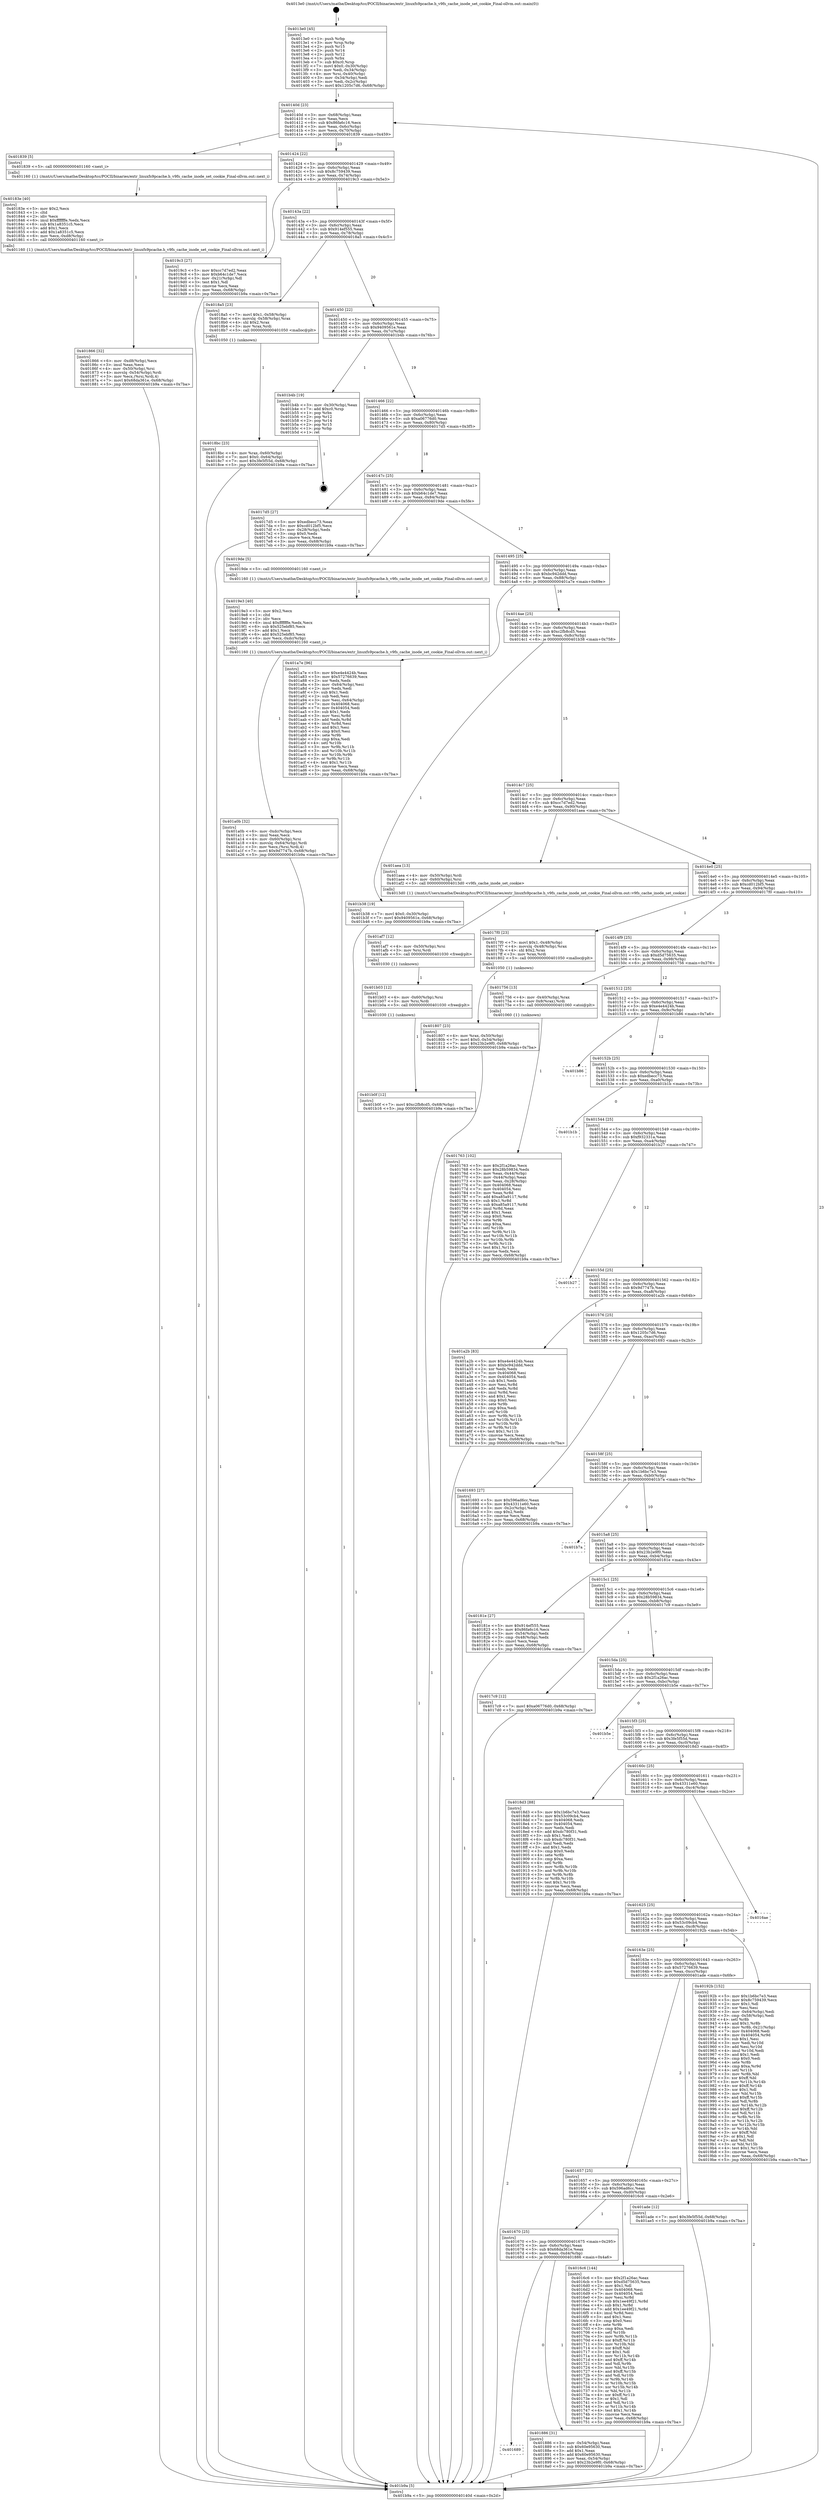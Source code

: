 digraph "0x4013e0" {
  label = "0x4013e0 (/mnt/c/Users/mathe/Desktop/tcc/POCII/binaries/extr_linuxfs9pcache.h_v9fs_cache_inode_set_cookie_Final-ollvm.out::main(0))"
  labelloc = "t"
  node[shape=record]

  Entry [label="",width=0.3,height=0.3,shape=circle,fillcolor=black,style=filled]
  "0x40140d" [label="{
     0x40140d [23]\l
     | [instrs]\l
     &nbsp;&nbsp;0x40140d \<+3\>: mov -0x68(%rbp),%eax\l
     &nbsp;&nbsp;0x401410 \<+2\>: mov %eax,%ecx\l
     &nbsp;&nbsp;0x401412 \<+6\>: sub $0x86fa6c16,%ecx\l
     &nbsp;&nbsp;0x401418 \<+3\>: mov %eax,-0x6c(%rbp)\l
     &nbsp;&nbsp;0x40141b \<+3\>: mov %ecx,-0x70(%rbp)\l
     &nbsp;&nbsp;0x40141e \<+6\>: je 0000000000401839 \<main+0x459\>\l
  }"]
  "0x401839" [label="{
     0x401839 [5]\l
     | [instrs]\l
     &nbsp;&nbsp;0x401839 \<+5\>: call 0000000000401160 \<next_i\>\l
     | [calls]\l
     &nbsp;&nbsp;0x401160 \{1\} (/mnt/c/Users/mathe/Desktop/tcc/POCII/binaries/extr_linuxfs9pcache.h_v9fs_cache_inode_set_cookie_Final-ollvm.out::next_i)\l
  }"]
  "0x401424" [label="{
     0x401424 [22]\l
     | [instrs]\l
     &nbsp;&nbsp;0x401424 \<+5\>: jmp 0000000000401429 \<main+0x49\>\l
     &nbsp;&nbsp;0x401429 \<+3\>: mov -0x6c(%rbp),%eax\l
     &nbsp;&nbsp;0x40142c \<+5\>: sub $0x8c759439,%eax\l
     &nbsp;&nbsp;0x401431 \<+3\>: mov %eax,-0x74(%rbp)\l
     &nbsp;&nbsp;0x401434 \<+6\>: je 00000000004019c3 \<main+0x5e3\>\l
  }"]
  Exit [label="",width=0.3,height=0.3,shape=circle,fillcolor=black,style=filled,peripheries=2]
  "0x4019c3" [label="{
     0x4019c3 [27]\l
     | [instrs]\l
     &nbsp;&nbsp;0x4019c3 \<+5\>: mov $0xcc7d7ed2,%eax\l
     &nbsp;&nbsp;0x4019c8 \<+5\>: mov $0xb64c1de7,%ecx\l
     &nbsp;&nbsp;0x4019cd \<+3\>: mov -0x21(%rbp),%dl\l
     &nbsp;&nbsp;0x4019d0 \<+3\>: test $0x1,%dl\l
     &nbsp;&nbsp;0x4019d3 \<+3\>: cmovne %ecx,%eax\l
     &nbsp;&nbsp;0x4019d6 \<+3\>: mov %eax,-0x68(%rbp)\l
     &nbsp;&nbsp;0x4019d9 \<+5\>: jmp 0000000000401b9a \<main+0x7ba\>\l
  }"]
  "0x40143a" [label="{
     0x40143a [22]\l
     | [instrs]\l
     &nbsp;&nbsp;0x40143a \<+5\>: jmp 000000000040143f \<main+0x5f\>\l
     &nbsp;&nbsp;0x40143f \<+3\>: mov -0x6c(%rbp),%eax\l
     &nbsp;&nbsp;0x401442 \<+5\>: sub $0x914ef555,%eax\l
     &nbsp;&nbsp;0x401447 \<+3\>: mov %eax,-0x78(%rbp)\l
     &nbsp;&nbsp;0x40144a \<+6\>: je 00000000004018a5 \<main+0x4c5\>\l
  }"]
  "0x401b0f" [label="{
     0x401b0f [12]\l
     | [instrs]\l
     &nbsp;&nbsp;0x401b0f \<+7\>: movl $0xc2fb8cd5,-0x68(%rbp)\l
     &nbsp;&nbsp;0x401b16 \<+5\>: jmp 0000000000401b9a \<main+0x7ba\>\l
  }"]
  "0x4018a5" [label="{
     0x4018a5 [23]\l
     | [instrs]\l
     &nbsp;&nbsp;0x4018a5 \<+7\>: movl $0x1,-0x58(%rbp)\l
     &nbsp;&nbsp;0x4018ac \<+4\>: movslq -0x58(%rbp),%rax\l
     &nbsp;&nbsp;0x4018b0 \<+4\>: shl $0x2,%rax\l
     &nbsp;&nbsp;0x4018b4 \<+3\>: mov %rax,%rdi\l
     &nbsp;&nbsp;0x4018b7 \<+5\>: call 0000000000401050 \<malloc@plt\>\l
     | [calls]\l
     &nbsp;&nbsp;0x401050 \{1\} (unknown)\l
  }"]
  "0x401450" [label="{
     0x401450 [22]\l
     | [instrs]\l
     &nbsp;&nbsp;0x401450 \<+5\>: jmp 0000000000401455 \<main+0x75\>\l
     &nbsp;&nbsp;0x401455 \<+3\>: mov -0x6c(%rbp),%eax\l
     &nbsp;&nbsp;0x401458 \<+5\>: sub $0x9409561e,%eax\l
     &nbsp;&nbsp;0x40145d \<+3\>: mov %eax,-0x7c(%rbp)\l
     &nbsp;&nbsp;0x401460 \<+6\>: je 0000000000401b4b \<main+0x76b\>\l
  }"]
  "0x401b03" [label="{
     0x401b03 [12]\l
     | [instrs]\l
     &nbsp;&nbsp;0x401b03 \<+4\>: mov -0x60(%rbp),%rsi\l
     &nbsp;&nbsp;0x401b07 \<+3\>: mov %rsi,%rdi\l
     &nbsp;&nbsp;0x401b0a \<+5\>: call 0000000000401030 \<free@plt\>\l
     | [calls]\l
     &nbsp;&nbsp;0x401030 \{1\} (unknown)\l
  }"]
  "0x401b4b" [label="{
     0x401b4b [19]\l
     | [instrs]\l
     &nbsp;&nbsp;0x401b4b \<+3\>: mov -0x30(%rbp),%eax\l
     &nbsp;&nbsp;0x401b4e \<+7\>: add $0xc0,%rsp\l
     &nbsp;&nbsp;0x401b55 \<+1\>: pop %rbx\l
     &nbsp;&nbsp;0x401b56 \<+2\>: pop %r12\l
     &nbsp;&nbsp;0x401b58 \<+2\>: pop %r14\l
     &nbsp;&nbsp;0x401b5a \<+2\>: pop %r15\l
     &nbsp;&nbsp;0x401b5c \<+1\>: pop %rbp\l
     &nbsp;&nbsp;0x401b5d \<+1\>: ret\l
  }"]
  "0x401466" [label="{
     0x401466 [22]\l
     | [instrs]\l
     &nbsp;&nbsp;0x401466 \<+5\>: jmp 000000000040146b \<main+0x8b\>\l
     &nbsp;&nbsp;0x40146b \<+3\>: mov -0x6c(%rbp),%eax\l
     &nbsp;&nbsp;0x40146e \<+5\>: sub $0xa06776d0,%eax\l
     &nbsp;&nbsp;0x401473 \<+3\>: mov %eax,-0x80(%rbp)\l
     &nbsp;&nbsp;0x401476 \<+6\>: je 00000000004017d5 \<main+0x3f5\>\l
  }"]
  "0x401af7" [label="{
     0x401af7 [12]\l
     | [instrs]\l
     &nbsp;&nbsp;0x401af7 \<+4\>: mov -0x50(%rbp),%rsi\l
     &nbsp;&nbsp;0x401afb \<+3\>: mov %rsi,%rdi\l
     &nbsp;&nbsp;0x401afe \<+5\>: call 0000000000401030 \<free@plt\>\l
     | [calls]\l
     &nbsp;&nbsp;0x401030 \{1\} (unknown)\l
  }"]
  "0x4017d5" [label="{
     0x4017d5 [27]\l
     | [instrs]\l
     &nbsp;&nbsp;0x4017d5 \<+5\>: mov $0xedbecc73,%eax\l
     &nbsp;&nbsp;0x4017da \<+5\>: mov $0xcd012bf5,%ecx\l
     &nbsp;&nbsp;0x4017df \<+3\>: mov -0x28(%rbp),%edx\l
     &nbsp;&nbsp;0x4017e2 \<+3\>: cmp $0x0,%edx\l
     &nbsp;&nbsp;0x4017e5 \<+3\>: cmove %ecx,%eax\l
     &nbsp;&nbsp;0x4017e8 \<+3\>: mov %eax,-0x68(%rbp)\l
     &nbsp;&nbsp;0x4017eb \<+5\>: jmp 0000000000401b9a \<main+0x7ba\>\l
  }"]
  "0x40147c" [label="{
     0x40147c [25]\l
     | [instrs]\l
     &nbsp;&nbsp;0x40147c \<+5\>: jmp 0000000000401481 \<main+0xa1\>\l
     &nbsp;&nbsp;0x401481 \<+3\>: mov -0x6c(%rbp),%eax\l
     &nbsp;&nbsp;0x401484 \<+5\>: sub $0xb64c1de7,%eax\l
     &nbsp;&nbsp;0x401489 \<+6\>: mov %eax,-0x84(%rbp)\l
     &nbsp;&nbsp;0x40148f \<+6\>: je 00000000004019de \<main+0x5fe\>\l
  }"]
  "0x401a0b" [label="{
     0x401a0b [32]\l
     | [instrs]\l
     &nbsp;&nbsp;0x401a0b \<+6\>: mov -0xdc(%rbp),%ecx\l
     &nbsp;&nbsp;0x401a11 \<+3\>: imul %eax,%ecx\l
     &nbsp;&nbsp;0x401a14 \<+4\>: mov -0x60(%rbp),%rsi\l
     &nbsp;&nbsp;0x401a18 \<+4\>: movslq -0x64(%rbp),%rdi\l
     &nbsp;&nbsp;0x401a1c \<+3\>: mov %ecx,(%rsi,%rdi,4)\l
     &nbsp;&nbsp;0x401a1f \<+7\>: movl $0x9d7747b,-0x68(%rbp)\l
     &nbsp;&nbsp;0x401a26 \<+5\>: jmp 0000000000401b9a \<main+0x7ba\>\l
  }"]
  "0x4019de" [label="{
     0x4019de [5]\l
     | [instrs]\l
     &nbsp;&nbsp;0x4019de \<+5\>: call 0000000000401160 \<next_i\>\l
     | [calls]\l
     &nbsp;&nbsp;0x401160 \{1\} (/mnt/c/Users/mathe/Desktop/tcc/POCII/binaries/extr_linuxfs9pcache.h_v9fs_cache_inode_set_cookie_Final-ollvm.out::next_i)\l
  }"]
  "0x401495" [label="{
     0x401495 [25]\l
     | [instrs]\l
     &nbsp;&nbsp;0x401495 \<+5\>: jmp 000000000040149a \<main+0xba\>\l
     &nbsp;&nbsp;0x40149a \<+3\>: mov -0x6c(%rbp),%eax\l
     &nbsp;&nbsp;0x40149d \<+5\>: sub $0xbc942ddd,%eax\l
     &nbsp;&nbsp;0x4014a2 \<+6\>: mov %eax,-0x88(%rbp)\l
     &nbsp;&nbsp;0x4014a8 \<+6\>: je 0000000000401a7e \<main+0x69e\>\l
  }"]
  "0x4019e3" [label="{
     0x4019e3 [40]\l
     | [instrs]\l
     &nbsp;&nbsp;0x4019e3 \<+5\>: mov $0x2,%ecx\l
     &nbsp;&nbsp;0x4019e8 \<+1\>: cltd\l
     &nbsp;&nbsp;0x4019e9 \<+2\>: idiv %ecx\l
     &nbsp;&nbsp;0x4019eb \<+6\>: imul $0xfffffffe,%edx,%ecx\l
     &nbsp;&nbsp;0x4019f1 \<+6\>: sub $0x525ebf85,%ecx\l
     &nbsp;&nbsp;0x4019f7 \<+3\>: add $0x1,%ecx\l
     &nbsp;&nbsp;0x4019fa \<+6\>: add $0x525ebf85,%ecx\l
     &nbsp;&nbsp;0x401a00 \<+6\>: mov %ecx,-0xdc(%rbp)\l
     &nbsp;&nbsp;0x401a06 \<+5\>: call 0000000000401160 \<next_i\>\l
     | [calls]\l
     &nbsp;&nbsp;0x401160 \{1\} (/mnt/c/Users/mathe/Desktop/tcc/POCII/binaries/extr_linuxfs9pcache.h_v9fs_cache_inode_set_cookie_Final-ollvm.out::next_i)\l
  }"]
  "0x401a7e" [label="{
     0x401a7e [96]\l
     | [instrs]\l
     &nbsp;&nbsp;0x401a7e \<+5\>: mov $0xe4e4424b,%eax\l
     &nbsp;&nbsp;0x401a83 \<+5\>: mov $0x57276639,%ecx\l
     &nbsp;&nbsp;0x401a88 \<+2\>: xor %edx,%edx\l
     &nbsp;&nbsp;0x401a8a \<+3\>: mov -0x64(%rbp),%esi\l
     &nbsp;&nbsp;0x401a8d \<+2\>: mov %edx,%edi\l
     &nbsp;&nbsp;0x401a8f \<+3\>: sub $0x1,%edi\l
     &nbsp;&nbsp;0x401a92 \<+2\>: sub %edi,%esi\l
     &nbsp;&nbsp;0x401a94 \<+3\>: mov %esi,-0x64(%rbp)\l
     &nbsp;&nbsp;0x401a97 \<+7\>: mov 0x404068,%esi\l
     &nbsp;&nbsp;0x401a9e \<+7\>: mov 0x404054,%edi\l
     &nbsp;&nbsp;0x401aa5 \<+3\>: sub $0x1,%edx\l
     &nbsp;&nbsp;0x401aa8 \<+3\>: mov %esi,%r8d\l
     &nbsp;&nbsp;0x401aab \<+3\>: add %edx,%r8d\l
     &nbsp;&nbsp;0x401aae \<+4\>: imul %r8d,%esi\l
     &nbsp;&nbsp;0x401ab2 \<+3\>: and $0x1,%esi\l
     &nbsp;&nbsp;0x401ab5 \<+3\>: cmp $0x0,%esi\l
     &nbsp;&nbsp;0x401ab8 \<+4\>: sete %r9b\l
     &nbsp;&nbsp;0x401abc \<+3\>: cmp $0xa,%edi\l
     &nbsp;&nbsp;0x401abf \<+4\>: setl %r10b\l
     &nbsp;&nbsp;0x401ac3 \<+3\>: mov %r9b,%r11b\l
     &nbsp;&nbsp;0x401ac6 \<+3\>: and %r10b,%r11b\l
     &nbsp;&nbsp;0x401ac9 \<+3\>: xor %r10b,%r9b\l
     &nbsp;&nbsp;0x401acc \<+3\>: or %r9b,%r11b\l
     &nbsp;&nbsp;0x401acf \<+4\>: test $0x1,%r11b\l
     &nbsp;&nbsp;0x401ad3 \<+3\>: cmovne %ecx,%eax\l
     &nbsp;&nbsp;0x401ad6 \<+3\>: mov %eax,-0x68(%rbp)\l
     &nbsp;&nbsp;0x401ad9 \<+5\>: jmp 0000000000401b9a \<main+0x7ba\>\l
  }"]
  "0x4014ae" [label="{
     0x4014ae [25]\l
     | [instrs]\l
     &nbsp;&nbsp;0x4014ae \<+5\>: jmp 00000000004014b3 \<main+0xd3\>\l
     &nbsp;&nbsp;0x4014b3 \<+3\>: mov -0x6c(%rbp),%eax\l
     &nbsp;&nbsp;0x4014b6 \<+5\>: sub $0xc2fb8cd5,%eax\l
     &nbsp;&nbsp;0x4014bb \<+6\>: mov %eax,-0x8c(%rbp)\l
     &nbsp;&nbsp;0x4014c1 \<+6\>: je 0000000000401b38 \<main+0x758\>\l
  }"]
  "0x4018bc" [label="{
     0x4018bc [23]\l
     | [instrs]\l
     &nbsp;&nbsp;0x4018bc \<+4\>: mov %rax,-0x60(%rbp)\l
     &nbsp;&nbsp;0x4018c0 \<+7\>: movl $0x0,-0x64(%rbp)\l
     &nbsp;&nbsp;0x4018c7 \<+7\>: movl $0x3fe5f55d,-0x68(%rbp)\l
     &nbsp;&nbsp;0x4018ce \<+5\>: jmp 0000000000401b9a \<main+0x7ba\>\l
  }"]
  "0x401b38" [label="{
     0x401b38 [19]\l
     | [instrs]\l
     &nbsp;&nbsp;0x401b38 \<+7\>: movl $0x0,-0x30(%rbp)\l
     &nbsp;&nbsp;0x401b3f \<+7\>: movl $0x9409561e,-0x68(%rbp)\l
     &nbsp;&nbsp;0x401b46 \<+5\>: jmp 0000000000401b9a \<main+0x7ba\>\l
  }"]
  "0x4014c7" [label="{
     0x4014c7 [25]\l
     | [instrs]\l
     &nbsp;&nbsp;0x4014c7 \<+5\>: jmp 00000000004014cc \<main+0xec\>\l
     &nbsp;&nbsp;0x4014cc \<+3\>: mov -0x6c(%rbp),%eax\l
     &nbsp;&nbsp;0x4014cf \<+5\>: sub $0xcc7d7ed2,%eax\l
     &nbsp;&nbsp;0x4014d4 \<+6\>: mov %eax,-0x90(%rbp)\l
     &nbsp;&nbsp;0x4014da \<+6\>: je 0000000000401aea \<main+0x70a\>\l
  }"]
  "0x401689" [label="{
     0x401689\l
  }", style=dashed]
  "0x401aea" [label="{
     0x401aea [13]\l
     | [instrs]\l
     &nbsp;&nbsp;0x401aea \<+4\>: mov -0x50(%rbp),%rdi\l
     &nbsp;&nbsp;0x401aee \<+4\>: mov -0x60(%rbp),%rsi\l
     &nbsp;&nbsp;0x401af2 \<+5\>: call 00000000004013d0 \<v9fs_cache_inode_set_cookie\>\l
     | [calls]\l
     &nbsp;&nbsp;0x4013d0 \{1\} (/mnt/c/Users/mathe/Desktop/tcc/POCII/binaries/extr_linuxfs9pcache.h_v9fs_cache_inode_set_cookie_Final-ollvm.out::v9fs_cache_inode_set_cookie)\l
  }"]
  "0x4014e0" [label="{
     0x4014e0 [25]\l
     | [instrs]\l
     &nbsp;&nbsp;0x4014e0 \<+5\>: jmp 00000000004014e5 \<main+0x105\>\l
     &nbsp;&nbsp;0x4014e5 \<+3\>: mov -0x6c(%rbp),%eax\l
     &nbsp;&nbsp;0x4014e8 \<+5\>: sub $0xcd012bf5,%eax\l
     &nbsp;&nbsp;0x4014ed \<+6\>: mov %eax,-0x94(%rbp)\l
     &nbsp;&nbsp;0x4014f3 \<+6\>: je 00000000004017f0 \<main+0x410\>\l
  }"]
  "0x401886" [label="{
     0x401886 [31]\l
     | [instrs]\l
     &nbsp;&nbsp;0x401886 \<+3\>: mov -0x54(%rbp),%eax\l
     &nbsp;&nbsp;0x401889 \<+5\>: sub $0x60e95630,%eax\l
     &nbsp;&nbsp;0x40188e \<+3\>: add $0x1,%eax\l
     &nbsp;&nbsp;0x401891 \<+5\>: add $0x60e95630,%eax\l
     &nbsp;&nbsp;0x401896 \<+3\>: mov %eax,-0x54(%rbp)\l
     &nbsp;&nbsp;0x401899 \<+7\>: movl $0x23b2e9f0,-0x68(%rbp)\l
     &nbsp;&nbsp;0x4018a0 \<+5\>: jmp 0000000000401b9a \<main+0x7ba\>\l
  }"]
  "0x4017f0" [label="{
     0x4017f0 [23]\l
     | [instrs]\l
     &nbsp;&nbsp;0x4017f0 \<+7\>: movl $0x1,-0x48(%rbp)\l
     &nbsp;&nbsp;0x4017f7 \<+4\>: movslq -0x48(%rbp),%rax\l
     &nbsp;&nbsp;0x4017fb \<+4\>: shl $0x2,%rax\l
     &nbsp;&nbsp;0x4017ff \<+3\>: mov %rax,%rdi\l
     &nbsp;&nbsp;0x401802 \<+5\>: call 0000000000401050 \<malloc@plt\>\l
     | [calls]\l
     &nbsp;&nbsp;0x401050 \{1\} (unknown)\l
  }"]
  "0x4014f9" [label="{
     0x4014f9 [25]\l
     | [instrs]\l
     &nbsp;&nbsp;0x4014f9 \<+5\>: jmp 00000000004014fe \<main+0x11e\>\l
     &nbsp;&nbsp;0x4014fe \<+3\>: mov -0x6c(%rbp),%eax\l
     &nbsp;&nbsp;0x401501 \<+5\>: sub $0xd5d75635,%eax\l
     &nbsp;&nbsp;0x401506 \<+6\>: mov %eax,-0x98(%rbp)\l
     &nbsp;&nbsp;0x40150c \<+6\>: je 0000000000401756 \<main+0x376\>\l
  }"]
  "0x401866" [label="{
     0x401866 [32]\l
     | [instrs]\l
     &nbsp;&nbsp;0x401866 \<+6\>: mov -0xd8(%rbp),%ecx\l
     &nbsp;&nbsp;0x40186c \<+3\>: imul %eax,%ecx\l
     &nbsp;&nbsp;0x40186f \<+4\>: mov -0x50(%rbp),%rsi\l
     &nbsp;&nbsp;0x401873 \<+4\>: movslq -0x54(%rbp),%rdi\l
     &nbsp;&nbsp;0x401877 \<+3\>: mov %ecx,(%rsi,%rdi,4)\l
     &nbsp;&nbsp;0x40187a \<+7\>: movl $0x68da361e,-0x68(%rbp)\l
     &nbsp;&nbsp;0x401881 \<+5\>: jmp 0000000000401b9a \<main+0x7ba\>\l
  }"]
  "0x401756" [label="{
     0x401756 [13]\l
     | [instrs]\l
     &nbsp;&nbsp;0x401756 \<+4\>: mov -0x40(%rbp),%rax\l
     &nbsp;&nbsp;0x40175a \<+4\>: mov 0x8(%rax),%rdi\l
     &nbsp;&nbsp;0x40175e \<+5\>: call 0000000000401060 \<atoi@plt\>\l
     | [calls]\l
     &nbsp;&nbsp;0x401060 \{1\} (unknown)\l
  }"]
  "0x401512" [label="{
     0x401512 [25]\l
     | [instrs]\l
     &nbsp;&nbsp;0x401512 \<+5\>: jmp 0000000000401517 \<main+0x137\>\l
     &nbsp;&nbsp;0x401517 \<+3\>: mov -0x6c(%rbp),%eax\l
     &nbsp;&nbsp;0x40151a \<+5\>: sub $0xe4e4424b,%eax\l
     &nbsp;&nbsp;0x40151f \<+6\>: mov %eax,-0x9c(%rbp)\l
     &nbsp;&nbsp;0x401525 \<+6\>: je 0000000000401b86 \<main+0x7a6\>\l
  }"]
  "0x40183e" [label="{
     0x40183e [40]\l
     | [instrs]\l
     &nbsp;&nbsp;0x40183e \<+5\>: mov $0x2,%ecx\l
     &nbsp;&nbsp;0x401843 \<+1\>: cltd\l
     &nbsp;&nbsp;0x401844 \<+2\>: idiv %ecx\l
     &nbsp;&nbsp;0x401846 \<+6\>: imul $0xfffffffe,%edx,%ecx\l
     &nbsp;&nbsp;0x40184c \<+6\>: sub $0x1a8351c5,%ecx\l
     &nbsp;&nbsp;0x401852 \<+3\>: add $0x1,%ecx\l
     &nbsp;&nbsp;0x401855 \<+6\>: add $0x1a8351c5,%ecx\l
     &nbsp;&nbsp;0x40185b \<+6\>: mov %ecx,-0xd8(%rbp)\l
     &nbsp;&nbsp;0x401861 \<+5\>: call 0000000000401160 \<next_i\>\l
     | [calls]\l
     &nbsp;&nbsp;0x401160 \{1\} (/mnt/c/Users/mathe/Desktop/tcc/POCII/binaries/extr_linuxfs9pcache.h_v9fs_cache_inode_set_cookie_Final-ollvm.out::next_i)\l
  }"]
  "0x401b86" [label="{
     0x401b86\l
  }", style=dashed]
  "0x40152b" [label="{
     0x40152b [25]\l
     | [instrs]\l
     &nbsp;&nbsp;0x40152b \<+5\>: jmp 0000000000401530 \<main+0x150\>\l
     &nbsp;&nbsp;0x401530 \<+3\>: mov -0x6c(%rbp),%eax\l
     &nbsp;&nbsp;0x401533 \<+5\>: sub $0xedbecc73,%eax\l
     &nbsp;&nbsp;0x401538 \<+6\>: mov %eax,-0xa0(%rbp)\l
     &nbsp;&nbsp;0x40153e \<+6\>: je 0000000000401b1b \<main+0x73b\>\l
  }"]
  "0x401807" [label="{
     0x401807 [23]\l
     | [instrs]\l
     &nbsp;&nbsp;0x401807 \<+4\>: mov %rax,-0x50(%rbp)\l
     &nbsp;&nbsp;0x40180b \<+7\>: movl $0x0,-0x54(%rbp)\l
     &nbsp;&nbsp;0x401812 \<+7\>: movl $0x23b2e9f0,-0x68(%rbp)\l
     &nbsp;&nbsp;0x401819 \<+5\>: jmp 0000000000401b9a \<main+0x7ba\>\l
  }"]
  "0x401b1b" [label="{
     0x401b1b\l
  }", style=dashed]
  "0x401544" [label="{
     0x401544 [25]\l
     | [instrs]\l
     &nbsp;&nbsp;0x401544 \<+5\>: jmp 0000000000401549 \<main+0x169\>\l
     &nbsp;&nbsp;0x401549 \<+3\>: mov -0x6c(%rbp),%eax\l
     &nbsp;&nbsp;0x40154c \<+5\>: sub $0xf932331a,%eax\l
     &nbsp;&nbsp;0x401551 \<+6\>: mov %eax,-0xa4(%rbp)\l
     &nbsp;&nbsp;0x401557 \<+6\>: je 0000000000401b27 \<main+0x747\>\l
  }"]
  "0x401763" [label="{
     0x401763 [102]\l
     | [instrs]\l
     &nbsp;&nbsp;0x401763 \<+5\>: mov $0x2f1a26ac,%ecx\l
     &nbsp;&nbsp;0x401768 \<+5\>: mov $0x28b59834,%edx\l
     &nbsp;&nbsp;0x40176d \<+3\>: mov %eax,-0x44(%rbp)\l
     &nbsp;&nbsp;0x401770 \<+3\>: mov -0x44(%rbp),%eax\l
     &nbsp;&nbsp;0x401773 \<+3\>: mov %eax,-0x28(%rbp)\l
     &nbsp;&nbsp;0x401776 \<+7\>: mov 0x404068,%eax\l
     &nbsp;&nbsp;0x40177d \<+7\>: mov 0x404054,%esi\l
     &nbsp;&nbsp;0x401784 \<+3\>: mov %eax,%r8d\l
     &nbsp;&nbsp;0x401787 \<+7\>: add $0xa85a9117,%r8d\l
     &nbsp;&nbsp;0x40178e \<+4\>: sub $0x1,%r8d\l
     &nbsp;&nbsp;0x401792 \<+7\>: sub $0xa85a9117,%r8d\l
     &nbsp;&nbsp;0x401799 \<+4\>: imul %r8d,%eax\l
     &nbsp;&nbsp;0x40179d \<+3\>: and $0x1,%eax\l
     &nbsp;&nbsp;0x4017a0 \<+3\>: cmp $0x0,%eax\l
     &nbsp;&nbsp;0x4017a3 \<+4\>: sete %r9b\l
     &nbsp;&nbsp;0x4017a7 \<+3\>: cmp $0xa,%esi\l
     &nbsp;&nbsp;0x4017aa \<+4\>: setl %r10b\l
     &nbsp;&nbsp;0x4017ae \<+3\>: mov %r9b,%r11b\l
     &nbsp;&nbsp;0x4017b1 \<+3\>: and %r10b,%r11b\l
     &nbsp;&nbsp;0x4017b4 \<+3\>: xor %r10b,%r9b\l
     &nbsp;&nbsp;0x4017b7 \<+3\>: or %r9b,%r11b\l
     &nbsp;&nbsp;0x4017ba \<+4\>: test $0x1,%r11b\l
     &nbsp;&nbsp;0x4017be \<+3\>: cmovne %edx,%ecx\l
     &nbsp;&nbsp;0x4017c1 \<+3\>: mov %ecx,-0x68(%rbp)\l
     &nbsp;&nbsp;0x4017c4 \<+5\>: jmp 0000000000401b9a \<main+0x7ba\>\l
  }"]
  "0x401b27" [label="{
     0x401b27\l
  }", style=dashed]
  "0x40155d" [label="{
     0x40155d [25]\l
     | [instrs]\l
     &nbsp;&nbsp;0x40155d \<+5\>: jmp 0000000000401562 \<main+0x182\>\l
     &nbsp;&nbsp;0x401562 \<+3\>: mov -0x6c(%rbp),%eax\l
     &nbsp;&nbsp;0x401565 \<+5\>: sub $0x9d7747b,%eax\l
     &nbsp;&nbsp;0x40156a \<+6\>: mov %eax,-0xa8(%rbp)\l
     &nbsp;&nbsp;0x401570 \<+6\>: je 0000000000401a2b \<main+0x64b\>\l
  }"]
  "0x401670" [label="{
     0x401670 [25]\l
     | [instrs]\l
     &nbsp;&nbsp;0x401670 \<+5\>: jmp 0000000000401675 \<main+0x295\>\l
     &nbsp;&nbsp;0x401675 \<+3\>: mov -0x6c(%rbp),%eax\l
     &nbsp;&nbsp;0x401678 \<+5\>: sub $0x68da361e,%eax\l
     &nbsp;&nbsp;0x40167d \<+6\>: mov %eax,-0xd4(%rbp)\l
     &nbsp;&nbsp;0x401683 \<+6\>: je 0000000000401886 \<main+0x4a6\>\l
  }"]
  "0x401a2b" [label="{
     0x401a2b [83]\l
     | [instrs]\l
     &nbsp;&nbsp;0x401a2b \<+5\>: mov $0xe4e4424b,%eax\l
     &nbsp;&nbsp;0x401a30 \<+5\>: mov $0xbc942ddd,%ecx\l
     &nbsp;&nbsp;0x401a35 \<+2\>: xor %edx,%edx\l
     &nbsp;&nbsp;0x401a37 \<+7\>: mov 0x404068,%esi\l
     &nbsp;&nbsp;0x401a3e \<+7\>: mov 0x404054,%edi\l
     &nbsp;&nbsp;0x401a45 \<+3\>: sub $0x1,%edx\l
     &nbsp;&nbsp;0x401a48 \<+3\>: mov %esi,%r8d\l
     &nbsp;&nbsp;0x401a4b \<+3\>: add %edx,%r8d\l
     &nbsp;&nbsp;0x401a4e \<+4\>: imul %r8d,%esi\l
     &nbsp;&nbsp;0x401a52 \<+3\>: and $0x1,%esi\l
     &nbsp;&nbsp;0x401a55 \<+3\>: cmp $0x0,%esi\l
     &nbsp;&nbsp;0x401a58 \<+4\>: sete %r9b\l
     &nbsp;&nbsp;0x401a5c \<+3\>: cmp $0xa,%edi\l
     &nbsp;&nbsp;0x401a5f \<+4\>: setl %r10b\l
     &nbsp;&nbsp;0x401a63 \<+3\>: mov %r9b,%r11b\l
     &nbsp;&nbsp;0x401a66 \<+3\>: and %r10b,%r11b\l
     &nbsp;&nbsp;0x401a69 \<+3\>: xor %r10b,%r9b\l
     &nbsp;&nbsp;0x401a6c \<+3\>: or %r9b,%r11b\l
     &nbsp;&nbsp;0x401a6f \<+4\>: test $0x1,%r11b\l
     &nbsp;&nbsp;0x401a73 \<+3\>: cmovne %ecx,%eax\l
     &nbsp;&nbsp;0x401a76 \<+3\>: mov %eax,-0x68(%rbp)\l
     &nbsp;&nbsp;0x401a79 \<+5\>: jmp 0000000000401b9a \<main+0x7ba\>\l
  }"]
  "0x401576" [label="{
     0x401576 [25]\l
     | [instrs]\l
     &nbsp;&nbsp;0x401576 \<+5\>: jmp 000000000040157b \<main+0x19b\>\l
     &nbsp;&nbsp;0x40157b \<+3\>: mov -0x6c(%rbp),%eax\l
     &nbsp;&nbsp;0x40157e \<+5\>: sub $0x1205c7d6,%eax\l
     &nbsp;&nbsp;0x401583 \<+6\>: mov %eax,-0xac(%rbp)\l
     &nbsp;&nbsp;0x401589 \<+6\>: je 0000000000401693 \<main+0x2b3\>\l
  }"]
  "0x4016c6" [label="{
     0x4016c6 [144]\l
     | [instrs]\l
     &nbsp;&nbsp;0x4016c6 \<+5\>: mov $0x2f1a26ac,%eax\l
     &nbsp;&nbsp;0x4016cb \<+5\>: mov $0xd5d75635,%ecx\l
     &nbsp;&nbsp;0x4016d0 \<+2\>: mov $0x1,%dl\l
     &nbsp;&nbsp;0x4016d2 \<+7\>: mov 0x404068,%esi\l
     &nbsp;&nbsp;0x4016d9 \<+7\>: mov 0x404054,%edi\l
     &nbsp;&nbsp;0x4016e0 \<+3\>: mov %esi,%r8d\l
     &nbsp;&nbsp;0x4016e3 \<+7\>: sub $0x1ee49f21,%r8d\l
     &nbsp;&nbsp;0x4016ea \<+4\>: sub $0x1,%r8d\l
     &nbsp;&nbsp;0x4016ee \<+7\>: add $0x1ee49f21,%r8d\l
     &nbsp;&nbsp;0x4016f5 \<+4\>: imul %r8d,%esi\l
     &nbsp;&nbsp;0x4016f9 \<+3\>: and $0x1,%esi\l
     &nbsp;&nbsp;0x4016fc \<+3\>: cmp $0x0,%esi\l
     &nbsp;&nbsp;0x4016ff \<+4\>: sete %r9b\l
     &nbsp;&nbsp;0x401703 \<+3\>: cmp $0xa,%edi\l
     &nbsp;&nbsp;0x401706 \<+4\>: setl %r10b\l
     &nbsp;&nbsp;0x40170a \<+3\>: mov %r9b,%r11b\l
     &nbsp;&nbsp;0x40170d \<+4\>: xor $0xff,%r11b\l
     &nbsp;&nbsp;0x401711 \<+3\>: mov %r10b,%bl\l
     &nbsp;&nbsp;0x401714 \<+3\>: xor $0xff,%bl\l
     &nbsp;&nbsp;0x401717 \<+3\>: xor $0x1,%dl\l
     &nbsp;&nbsp;0x40171a \<+3\>: mov %r11b,%r14b\l
     &nbsp;&nbsp;0x40171d \<+4\>: and $0xff,%r14b\l
     &nbsp;&nbsp;0x401721 \<+3\>: and %dl,%r9b\l
     &nbsp;&nbsp;0x401724 \<+3\>: mov %bl,%r15b\l
     &nbsp;&nbsp;0x401727 \<+4\>: and $0xff,%r15b\l
     &nbsp;&nbsp;0x40172b \<+3\>: and %dl,%r10b\l
     &nbsp;&nbsp;0x40172e \<+3\>: or %r9b,%r14b\l
     &nbsp;&nbsp;0x401731 \<+3\>: or %r10b,%r15b\l
     &nbsp;&nbsp;0x401734 \<+3\>: xor %r15b,%r14b\l
     &nbsp;&nbsp;0x401737 \<+3\>: or %bl,%r11b\l
     &nbsp;&nbsp;0x40173a \<+4\>: xor $0xff,%r11b\l
     &nbsp;&nbsp;0x40173e \<+3\>: or $0x1,%dl\l
     &nbsp;&nbsp;0x401741 \<+3\>: and %dl,%r11b\l
     &nbsp;&nbsp;0x401744 \<+3\>: or %r11b,%r14b\l
     &nbsp;&nbsp;0x401747 \<+4\>: test $0x1,%r14b\l
     &nbsp;&nbsp;0x40174b \<+3\>: cmovne %ecx,%eax\l
     &nbsp;&nbsp;0x40174e \<+3\>: mov %eax,-0x68(%rbp)\l
     &nbsp;&nbsp;0x401751 \<+5\>: jmp 0000000000401b9a \<main+0x7ba\>\l
  }"]
  "0x401693" [label="{
     0x401693 [27]\l
     | [instrs]\l
     &nbsp;&nbsp;0x401693 \<+5\>: mov $0x596ad6cc,%eax\l
     &nbsp;&nbsp;0x401698 \<+5\>: mov $0x43311e60,%ecx\l
     &nbsp;&nbsp;0x40169d \<+3\>: mov -0x2c(%rbp),%edx\l
     &nbsp;&nbsp;0x4016a0 \<+3\>: cmp $0x2,%edx\l
     &nbsp;&nbsp;0x4016a3 \<+3\>: cmovne %ecx,%eax\l
     &nbsp;&nbsp;0x4016a6 \<+3\>: mov %eax,-0x68(%rbp)\l
     &nbsp;&nbsp;0x4016a9 \<+5\>: jmp 0000000000401b9a \<main+0x7ba\>\l
  }"]
  "0x40158f" [label="{
     0x40158f [25]\l
     | [instrs]\l
     &nbsp;&nbsp;0x40158f \<+5\>: jmp 0000000000401594 \<main+0x1b4\>\l
     &nbsp;&nbsp;0x401594 \<+3\>: mov -0x6c(%rbp),%eax\l
     &nbsp;&nbsp;0x401597 \<+5\>: sub $0x1b6bc7e3,%eax\l
     &nbsp;&nbsp;0x40159c \<+6\>: mov %eax,-0xb0(%rbp)\l
     &nbsp;&nbsp;0x4015a2 \<+6\>: je 0000000000401b7a \<main+0x79a\>\l
  }"]
  "0x401b9a" [label="{
     0x401b9a [5]\l
     | [instrs]\l
     &nbsp;&nbsp;0x401b9a \<+5\>: jmp 000000000040140d \<main+0x2d\>\l
  }"]
  "0x4013e0" [label="{
     0x4013e0 [45]\l
     | [instrs]\l
     &nbsp;&nbsp;0x4013e0 \<+1\>: push %rbp\l
     &nbsp;&nbsp;0x4013e1 \<+3\>: mov %rsp,%rbp\l
     &nbsp;&nbsp;0x4013e4 \<+2\>: push %r15\l
     &nbsp;&nbsp;0x4013e6 \<+2\>: push %r14\l
     &nbsp;&nbsp;0x4013e8 \<+2\>: push %r12\l
     &nbsp;&nbsp;0x4013ea \<+1\>: push %rbx\l
     &nbsp;&nbsp;0x4013eb \<+7\>: sub $0xc0,%rsp\l
     &nbsp;&nbsp;0x4013f2 \<+7\>: movl $0x0,-0x30(%rbp)\l
     &nbsp;&nbsp;0x4013f9 \<+3\>: mov %edi,-0x34(%rbp)\l
     &nbsp;&nbsp;0x4013fc \<+4\>: mov %rsi,-0x40(%rbp)\l
     &nbsp;&nbsp;0x401400 \<+3\>: mov -0x34(%rbp),%edi\l
     &nbsp;&nbsp;0x401403 \<+3\>: mov %edi,-0x2c(%rbp)\l
     &nbsp;&nbsp;0x401406 \<+7\>: movl $0x1205c7d6,-0x68(%rbp)\l
  }"]
  "0x401657" [label="{
     0x401657 [25]\l
     | [instrs]\l
     &nbsp;&nbsp;0x401657 \<+5\>: jmp 000000000040165c \<main+0x27c\>\l
     &nbsp;&nbsp;0x40165c \<+3\>: mov -0x6c(%rbp),%eax\l
     &nbsp;&nbsp;0x40165f \<+5\>: sub $0x596ad6cc,%eax\l
     &nbsp;&nbsp;0x401664 \<+6\>: mov %eax,-0xd0(%rbp)\l
     &nbsp;&nbsp;0x40166a \<+6\>: je 00000000004016c6 \<main+0x2e6\>\l
  }"]
  "0x401b7a" [label="{
     0x401b7a\l
  }", style=dashed]
  "0x4015a8" [label="{
     0x4015a8 [25]\l
     | [instrs]\l
     &nbsp;&nbsp;0x4015a8 \<+5\>: jmp 00000000004015ad \<main+0x1cd\>\l
     &nbsp;&nbsp;0x4015ad \<+3\>: mov -0x6c(%rbp),%eax\l
     &nbsp;&nbsp;0x4015b0 \<+5\>: sub $0x23b2e9f0,%eax\l
     &nbsp;&nbsp;0x4015b5 \<+6\>: mov %eax,-0xb4(%rbp)\l
     &nbsp;&nbsp;0x4015bb \<+6\>: je 000000000040181e \<main+0x43e\>\l
  }"]
  "0x401ade" [label="{
     0x401ade [12]\l
     | [instrs]\l
     &nbsp;&nbsp;0x401ade \<+7\>: movl $0x3fe5f55d,-0x68(%rbp)\l
     &nbsp;&nbsp;0x401ae5 \<+5\>: jmp 0000000000401b9a \<main+0x7ba\>\l
  }"]
  "0x40181e" [label="{
     0x40181e [27]\l
     | [instrs]\l
     &nbsp;&nbsp;0x40181e \<+5\>: mov $0x914ef555,%eax\l
     &nbsp;&nbsp;0x401823 \<+5\>: mov $0x86fa6c16,%ecx\l
     &nbsp;&nbsp;0x401828 \<+3\>: mov -0x54(%rbp),%edx\l
     &nbsp;&nbsp;0x40182b \<+3\>: cmp -0x48(%rbp),%edx\l
     &nbsp;&nbsp;0x40182e \<+3\>: cmovl %ecx,%eax\l
     &nbsp;&nbsp;0x401831 \<+3\>: mov %eax,-0x68(%rbp)\l
     &nbsp;&nbsp;0x401834 \<+5\>: jmp 0000000000401b9a \<main+0x7ba\>\l
  }"]
  "0x4015c1" [label="{
     0x4015c1 [25]\l
     | [instrs]\l
     &nbsp;&nbsp;0x4015c1 \<+5\>: jmp 00000000004015c6 \<main+0x1e6\>\l
     &nbsp;&nbsp;0x4015c6 \<+3\>: mov -0x6c(%rbp),%eax\l
     &nbsp;&nbsp;0x4015c9 \<+5\>: sub $0x28b59834,%eax\l
     &nbsp;&nbsp;0x4015ce \<+6\>: mov %eax,-0xb8(%rbp)\l
     &nbsp;&nbsp;0x4015d4 \<+6\>: je 00000000004017c9 \<main+0x3e9\>\l
  }"]
  "0x40163e" [label="{
     0x40163e [25]\l
     | [instrs]\l
     &nbsp;&nbsp;0x40163e \<+5\>: jmp 0000000000401643 \<main+0x263\>\l
     &nbsp;&nbsp;0x401643 \<+3\>: mov -0x6c(%rbp),%eax\l
     &nbsp;&nbsp;0x401646 \<+5\>: sub $0x57276639,%eax\l
     &nbsp;&nbsp;0x40164b \<+6\>: mov %eax,-0xcc(%rbp)\l
     &nbsp;&nbsp;0x401651 \<+6\>: je 0000000000401ade \<main+0x6fe\>\l
  }"]
  "0x4017c9" [label="{
     0x4017c9 [12]\l
     | [instrs]\l
     &nbsp;&nbsp;0x4017c9 \<+7\>: movl $0xa06776d0,-0x68(%rbp)\l
     &nbsp;&nbsp;0x4017d0 \<+5\>: jmp 0000000000401b9a \<main+0x7ba\>\l
  }"]
  "0x4015da" [label="{
     0x4015da [25]\l
     | [instrs]\l
     &nbsp;&nbsp;0x4015da \<+5\>: jmp 00000000004015df \<main+0x1ff\>\l
     &nbsp;&nbsp;0x4015df \<+3\>: mov -0x6c(%rbp),%eax\l
     &nbsp;&nbsp;0x4015e2 \<+5\>: sub $0x2f1a26ac,%eax\l
     &nbsp;&nbsp;0x4015e7 \<+6\>: mov %eax,-0xbc(%rbp)\l
     &nbsp;&nbsp;0x4015ed \<+6\>: je 0000000000401b5e \<main+0x77e\>\l
  }"]
  "0x40192b" [label="{
     0x40192b [152]\l
     | [instrs]\l
     &nbsp;&nbsp;0x40192b \<+5\>: mov $0x1b6bc7e3,%eax\l
     &nbsp;&nbsp;0x401930 \<+5\>: mov $0x8c759439,%ecx\l
     &nbsp;&nbsp;0x401935 \<+2\>: mov $0x1,%dl\l
     &nbsp;&nbsp;0x401937 \<+2\>: xor %esi,%esi\l
     &nbsp;&nbsp;0x401939 \<+3\>: mov -0x64(%rbp),%edi\l
     &nbsp;&nbsp;0x40193c \<+3\>: cmp -0x58(%rbp),%edi\l
     &nbsp;&nbsp;0x40193f \<+4\>: setl %r8b\l
     &nbsp;&nbsp;0x401943 \<+4\>: and $0x1,%r8b\l
     &nbsp;&nbsp;0x401947 \<+4\>: mov %r8b,-0x21(%rbp)\l
     &nbsp;&nbsp;0x40194b \<+7\>: mov 0x404068,%edi\l
     &nbsp;&nbsp;0x401952 \<+8\>: mov 0x404054,%r9d\l
     &nbsp;&nbsp;0x40195a \<+3\>: sub $0x1,%esi\l
     &nbsp;&nbsp;0x40195d \<+3\>: mov %edi,%r10d\l
     &nbsp;&nbsp;0x401960 \<+3\>: add %esi,%r10d\l
     &nbsp;&nbsp;0x401963 \<+4\>: imul %r10d,%edi\l
     &nbsp;&nbsp;0x401967 \<+3\>: and $0x1,%edi\l
     &nbsp;&nbsp;0x40196a \<+3\>: cmp $0x0,%edi\l
     &nbsp;&nbsp;0x40196d \<+4\>: sete %r8b\l
     &nbsp;&nbsp;0x401971 \<+4\>: cmp $0xa,%r9d\l
     &nbsp;&nbsp;0x401975 \<+4\>: setl %r11b\l
     &nbsp;&nbsp;0x401979 \<+3\>: mov %r8b,%bl\l
     &nbsp;&nbsp;0x40197c \<+3\>: xor $0xff,%bl\l
     &nbsp;&nbsp;0x40197f \<+3\>: mov %r11b,%r14b\l
     &nbsp;&nbsp;0x401982 \<+4\>: xor $0xff,%r14b\l
     &nbsp;&nbsp;0x401986 \<+3\>: xor $0x1,%dl\l
     &nbsp;&nbsp;0x401989 \<+3\>: mov %bl,%r15b\l
     &nbsp;&nbsp;0x40198c \<+4\>: and $0xff,%r15b\l
     &nbsp;&nbsp;0x401990 \<+3\>: and %dl,%r8b\l
     &nbsp;&nbsp;0x401993 \<+3\>: mov %r14b,%r12b\l
     &nbsp;&nbsp;0x401996 \<+4\>: and $0xff,%r12b\l
     &nbsp;&nbsp;0x40199a \<+3\>: and %dl,%r11b\l
     &nbsp;&nbsp;0x40199d \<+3\>: or %r8b,%r15b\l
     &nbsp;&nbsp;0x4019a0 \<+3\>: or %r11b,%r12b\l
     &nbsp;&nbsp;0x4019a3 \<+3\>: xor %r12b,%r15b\l
     &nbsp;&nbsp;0x4019a6 \<+3\>: or %r14b,%bl\l
     &nbsp;&nbsp;0x4019a9 \<+3\>: xor $0xff,%bl\l
     &nbsp;&nbsp;0x4019ac \<+3\>: or $0x1,%dl\l
     &nbsp;&nbsp;0x4019af \<+2\>: and %dl,%bl\l
     &nbsp;&nbsp;0x4019b1 \<+3\>: or %bl,%r15b\l
     &nbsp;&nbsp;0x4019b4 \<+4\>: test $0x1,%r15b\l
     &nbsp;&nbsp;0x4019b8 \<+3\>: cmovne %ecx,%eax\l
     &nbsp;&nbsp;0x4019bb \<+3\>: mov %eax,-0x68(%rbp)\l
     &nbsp;&nbsp;0x4019be \<+5\>: jmp 0000000000401b9a \<main+0x7ba\>\l
  }"]
  "0x401b5e" [label="{
     0x401b5e\l
  }", style=dashed]
  "0x4015f3" [label="{
     0x4015f3 [25]\l
     | [instrs]\l
     &nbsp;&nbsp;0x4015f3 \<+5\>: jmp 00000000004015f8 \<main+0x218\>\l
     &nbsp;&nbsp;0x4015f8 \<+3\>: mov -0x6c(%rbp),%eax\l
     &nbsp;&nbsp;0x4015fb \<+5\>: sub $0x3fe5f55d,%eax\l
     &nbsp;&nbsp;0x401600 \<+6\>: mov %eax,-0xc0(%rbp)\l
     &nbsp;&nbsp;0x401606 \<+6\>: je 00000000004018d3 \<main+0x4f3\>\l
  }"]
  "0x401625" [label="{
     0x401625 [25]\l
     | [instrs]\l
     &nbsp;&nbsp;0x401625 \<+5\>: jmp 000000000040162a \<main+0x24a\>\l
     &nbsp;&nbsp;0x40162a \<+3\>: mov -0x6c(%rbp),%eax\l
     &nbsp;&nbsp;0x40162d \<+5\>: sub $0x53c09cb4,%eax\l
     &nbsp;&nbsp;0x401632 \<+6\>: mov %eax,-0xc8(%rbp)\l
     &nbsp;&nbsp;0x401638 \<+6\>: je 000000000040192b \<main+0x54b\>\l
  }"]
  "0x4018d3" [label="{
     0x4018d3 [88]\l
     | [instrs]\l
     &nbsp;&nbsp;0x4018d3 \<+5\>: mov $0x1b6bc7e3,%eax\l
     &nbsp;&nbsp;0x4018d8 \<+5\>: mov $0x53c09cb4,%ecx\l
     &nbsp;&nbsp;0x4018dd \<+7\>: mov 0x404068,%edx\l
     &nbsp;&nbsp;0x4018e4 \<+7\>: mov 0x404054,%esi\l
     &nbsp;&nbsp;0x4018eb \<+2\>: mov %edx,%edi\l
     &nbsp;&nbsp;0x4018ed \<+6\>: add $0xdc780f31,%edi\l
     &nbsp;&nbsp;0x4018f3 \<+3\>: sub $0x1,%edi\l
     &nbsp;&nbsp;0x4018f6 \<+6\>: sub $0xdc780f31,%edi\l
     &nbsp;&nbsp;0x4018fc \<+3\>: imul %edi,%edx\l
     &nbsp;&nbsp;0x4018ff \<+3\>: and $0x1,%edx\l
     &nbsp;&nbsp;0x401902 \<+3\>: cmp $0x0,%edx\l
     &nbsp;&nbsp;0x401905 \<+4\>: sete %r8b\l
     &nbsp;&nbsp;0x401909 \<+3\>: cmp $0xa,%esi\l
     &nbsp;&nbsp;0x40190c \<+4\>: setl %r9b\l
     &nbsp;&nbsp;0x401910 \<+3\>: mov %r8b,%r10b\l
     &nbsp;&nbsp;0x401913 \<+3\>: and %r9b,%r10b\l
     &nbsp;&nbsp;0x401916 \<+3\>: xor %r9b,%r8b\l
     &nbsp;&nbsp;0x401919 \<+3\>: or %r8b,%r10b\l
     &nbsp;&nbsp;0x40191c \<+4\>: test $0x1,%r10b\l
     &nbsp;&nbsp;0x401920 \<+3\>: cmovne %ecx,%eax\l
     &nbsp;&nbsp;0x401923 \<+3\>: mov %eax,-0x68(%rbp)\l
     &nbsp;&nbsp;0x401926 \<+5\>: jmp 0000000000401b9a \<main+0x7ba\>\l
  }"]
  "0x40160c" [label="{
     0x40160c [25]\l
     | [instrs]\l
     &nbsp;&nbsp;0x40160c \<+5\>: jmp 0000000000401611 \<main+0x231\>\l
     &nbsp;&nbsp;0x401611 \<+3\>: mov -0x6c(%rbp),%eax\l
     &nbsp;&nbsp;0x401614 \<+5\>: sub $0x43311e60,%eax\l
     &nbsp;&nbsp;0x401619 \<+6\>: mov %eax,-0xc4(%rbp)\l
     &nbsp;&nbsp;0x40161f \<+6\>: je 00000000004016ae \<main+0x2ce\>\l
  }"]
  "0x4016ae" [label="{
     0x4016ae\l
  }", style=dashed]
  Entry -> "0x4013e0" [label=" 1"]
  "0x40140d" -> "0x401839" [label=" 1"]
  "0x40140d" -> "0x401424" [label=" 23"]
  "0x401b4b" -> Exit [label=" 1"]
  "0x401424" -> "0x4019c3" [label=" 2"]
  "0x401424" -> "0x40143a" [label=" 21"]
  "0x401b38" -> "0x401b9a" [label=" 1"]
  "0x40143a" -> "0x4018a5" [label=" 1"]
  "0x40143a" -> "0x401450" [label=" 20"]
  "0x401b0f" -> "0x401b9a" [label=" 1"]
  "0x401450" -> "0x401b4b" [label=" 1"]
  "0x401450" -> "0x401466" [label=" 19"]
  "0x401b03" -> "0x401b0f" [label=" 1"]
  "0x401466" -> "0x4017d5" [label=" 1"]
  "0x401466" -> "0x40147c" [label=" 18"]
  "0x401af7" -> "0x401b03" [label=" 1"]
  "0x40147c" -> "0x4019de" [label=" 1"]
  "0x40147c" -> "0x401495" [label=" 17"]
  "0x401aea" -> "0x401af7" [label=" 1"]
  "0x401495" -> "0x401a7e" [label=" 1"]
  "0x401495" -> "0x4014ae" [label=" 16"]
  "0x401ade" -> "0x401b9a" [label=" 1"]
  "0x4014ae" -> "0x401b38" [label=" 1"]
  "0x4014ae" -> "0x4014c7" [label=" 15"]
  "0x401a7e" -> "0x401b9a" [label=" 1"]
  "0x4014c7" -> "0x401aea" [label=" 1"]
  "0x4014c7" -> "0x4014e0" [label=" 14"]
  "0x401a2b" -> "0x401b9a" [label=" 1"]
  "0x4014e0" -> "0x4017f0" [label=" 1"]
  "0x4014e0" -> "0x4014f9" [label=" 13"]
  "0x401a0b" -> "0x401b9a" [label=" 1"]
  "0x4014f9" -> "0x401756" [label=" 1"]
  "0x4014f9" -> "0x401512" [label=" 12"]
  "0x4019de" -> "0x4019e3" [label=" 1"]
  "0x401512" -> "0x401b86" [label=" 0"]
  "0x401512" -> "0x40152b" [label=" 12"]
  "0x4019c3" -> "0x401b9a" [label=" 2"]
  "0x40152b" -> "0x401b1b" [label=" 0"]
  "0x40152b" -> "0x401544" [label=" 12"]
  "0x40192b" -> "0x401b9a" [label=" 2"]
  "0x401544" -> "0x401b27" [label=" 0"]
  "0x401544" -> "0x40155d" [label=" 12"]
  "0x4018d3" -> "0x401b9a" [label=" 2"]
  "0x40155d" -> "0x401a2b" [label=" 1"]
  "0x40155d" -> "0x401576" [label=" 11"]
  "0x4018bc" -> "0x401b9a" [label=" 1"]
  "0x401576" -> "0x401693" [label=" 1"]
  "0x401576" -> "0x40158f" [label=" 10"]
  "0x401693" -> "0x401b9a" [label=" 1"]
  "0x4013e0" -> "0x40140d" [label=" 1"]
  "0x401b9a" -> "0x40140d" [label=" 23"]
  "0x4018a5" -> "0x4018bc" [label=" 1"]
  "0x40158f" -> "0x401b7a" [label=" 0"]
  "0x40158f" -> "0x4015a8" [label=" 10"]
  "0x401670" -> "0x401689" [label=" 0"]
  "0x4015a8" -> "0x40181e" [label=" 2"]
  "0x4015a8" -> "0x4015c1" [label=" 8"]
  "0x401670" -> "0x401886" [label=" 1"]
  "0x4015c1" -> "0x4017c9" [label=" 1"]
  "0x4015c1" -> "0x4015da" [label=" 7"]
  "0x401866" -> "0x401b9a" [label=" 1"]
  "0x4015da" -> "0x401b5e" [label=" 0"]
  "0x4015da" -> "0x4015f3" [label=" 7"]
  "0x40183e" -> "0x401866" [label=" 1"]
  "0x4015f3" -> "0x4018d3" [label=" 2"]
  "0x4015f3" -> "0x40160c" [label=" 5"]
  "0x40181e" -> "0x401b9a" [label=" 2"]
  "0x40160c" -> "0x4016ae" [label=" 0"]
  "0x40160c" -> "0x401625" [label=" 5"]
  "0x401839" -> "0x40183e" [label=" 1"]
  "0x401625" -> "0x40192b" [label=" 2"]
  "0x401625" -> "0x40163e" [label=" 3"]
  "0x4019e3" -> "0x401a0b" [label=" 1"]
  "0x40163e" -> "0x401ade" [label=" 1"]
  "0x40163e" -> "0x401657" [label=" 2"]
  "0x401886" -> "0x401b9a" [label=" 1"]
  "0x401657" -> "0x4016c6" [label=" 1"]
  "0x401657" -> "0x401670" [label=" 1"]
  "0x4016c6" -> "0x401b9a" [label=" 1"]
  "0x401756" -> "0x401763" [label=" 1"]
  "0x401763" -> "0x401b9a" [label=" 1"]
  "0x4017c9" -> "0x401b9a" [label=" 1"]
  "0x4017d5" -> "0x401b9a" [label=" 1"]
  "0x4017f0" -> "0x401807" [label=" 1"]
  "0x401807" -> "0x401b9a" [label=" 1"]
}
